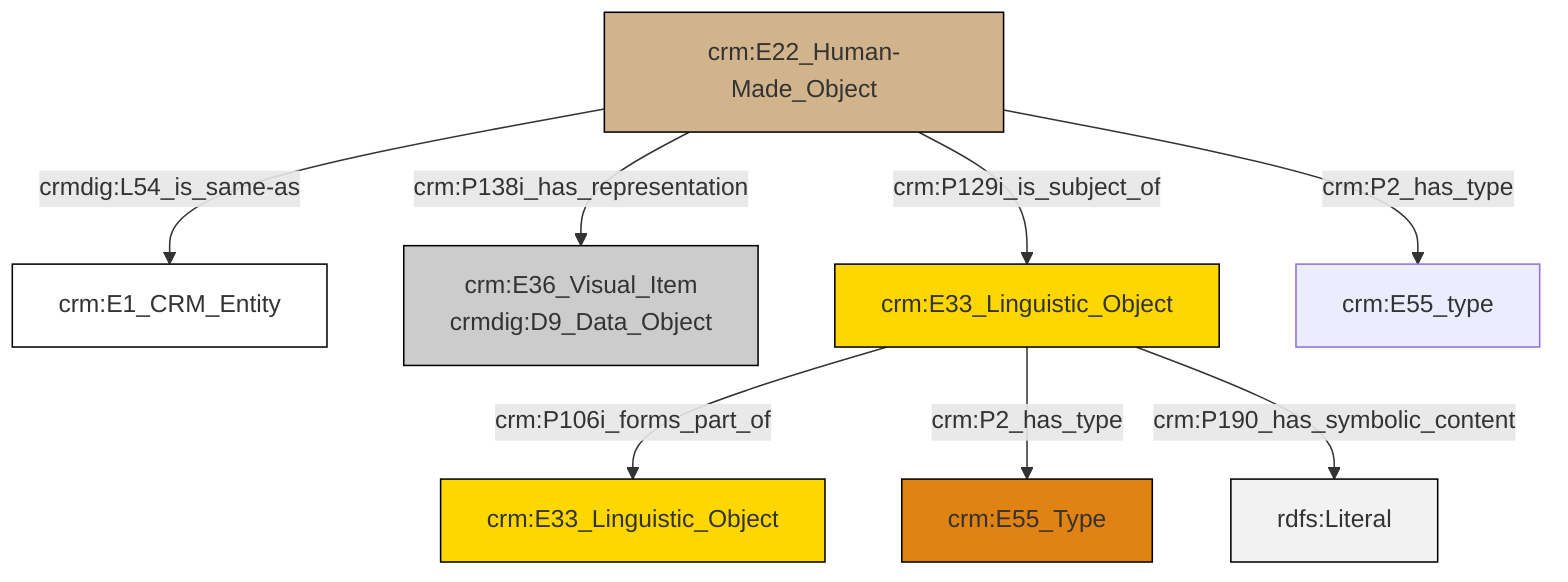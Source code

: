graph TD
classDef Literal fill:#f2f2f2,stroke:#000000;
classDef CRM_Entity fill:#FFFFFF,stroke:#000000;
classDef Temporal_Entity fill:#00C9E6, stroke:#000000;
classDef Type fill:#E18312, stroke:#000000;
classDef Time-Span fill:#2C9C91, stroke:#000000;
classDef Appellation fill:#FFEB7F, stroke:#000000;
classDef Place fill:#008836, stroke:#000000;
classDef Persistent_Item fill:#B266B2, stroke:#000000;
classDef Conceptual_Object fill:#FFD700, stroke:#000000;
classDef Physical_Thing fill:#D2B48C, stroke:#000000;
classDef Actor fill:#f58aad, stroke:#000000;
classDef PC_Classes fill:#4ce600, stroke:#000000;
classDef Multi fill:#cccccc,stroke:#000000;

6["crm:E33_Linguistic_Object"]:::Conceptual_Object -->|crm:P106i_forms_part_of| 7["crm:E33_Linguistic_Object"]:::Conceptual_Object
2["crm:E22_Human-Made_Object"]:::Physical_Thing -->|crm:P2_has_type| 8["crm:E55_type"]:::Default
2["crm:E22_Human-Made_Object"]:::Physical_Thing -->|crm:P138i_has_representation| 4["crm:E36_Visual_Item<br>crmdig:D9_Data_Object"]:::Multi
6["crm:E33_Linguistic_Object"]:::Conceptual_Object -->|crm:P2_has_type| 11["crm:E55_Type"]:::Type
6["crm:E33_Linguistic_Object"]:::Conceptual_Object -->|crm:P190_has_symbolic_content| 14[rdfs:Literal]:::Literal
2["crm:E22_Human-Made_Object"]:::Physical_Thing -->|crmdig:L54_is_same-as| 0["crm:E1_CRM_Entity"]:::CRM_Entity
2["crm:E22_Human-Made_Object"]:::Physical_Thing -->|crm:P129i_is_subject_of| 6["crm:E33_Linguistic_Object"]:::Conceptual_Object